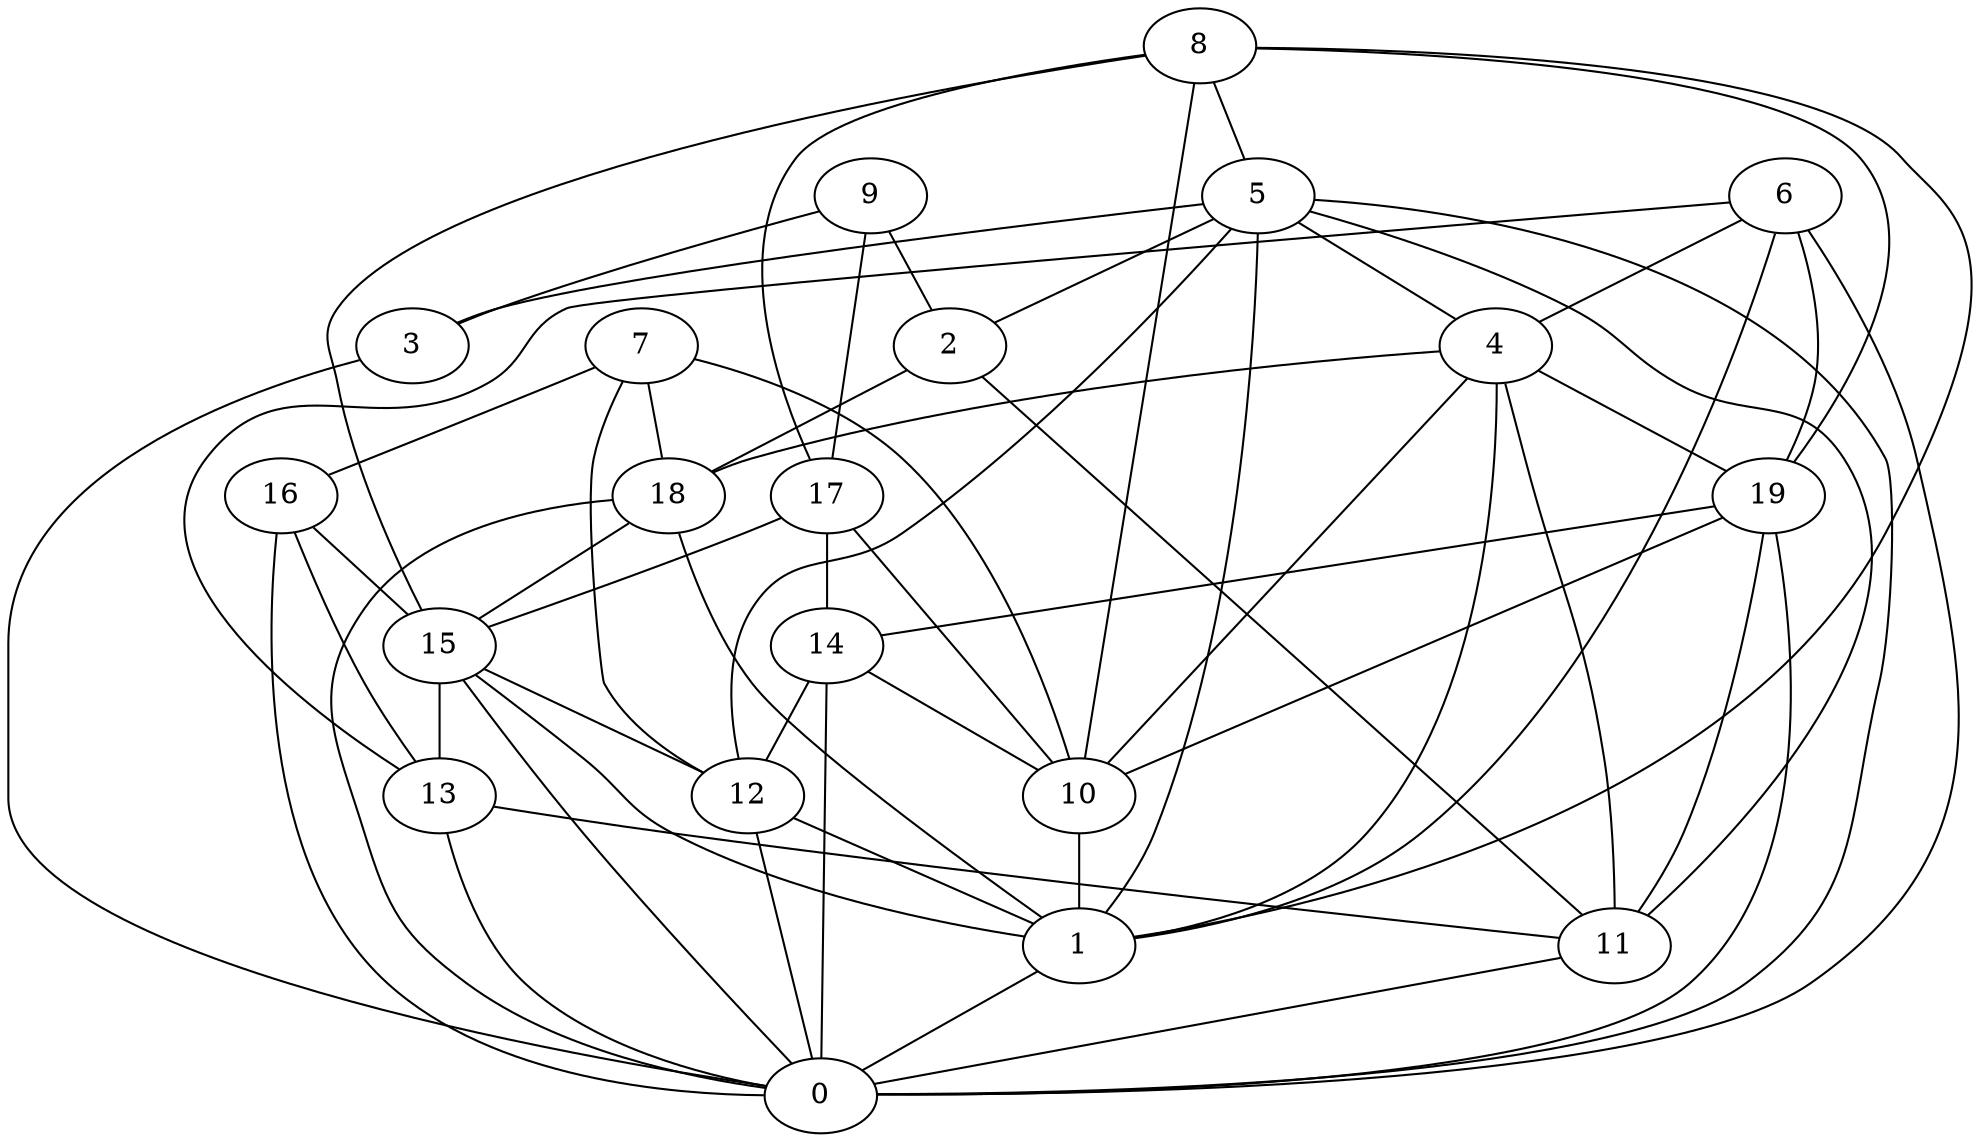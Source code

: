 digraph GG_graph {

subgraph G_graph {
edge [color = black]
"14" -> "12" [dir = none]
"8" -> "19" [dir = none]
"8" -> "5" [dir = none]
"8" -> "1" [dir = none]
"8" -> "15" [dir = none]
"13" -> "0" [dir = none]
"9" -> "3" [dir = none]
"1" -> "0" [dir = none]
"16" -> "0" [dir = none]
"3" -> "0" [dir = none]
"18" -> "1" [dir = none]
"11" -> "0" [dir = none]
"6" -> "4" [dir = none]
"6" -> "1" [dir = none]
"2" -> "18" [dir = none]
"17" -> "14" [dir = none]
"17" -> "10" [dir = none]
"7" -> "10" [dir = none]
"7" -> "18" [dir = none]
"8" -> "17" [dir = none]
"4" -> "10" [dir = none]
"5" -> "2" [dir = none]
"9" -> "2" [dir = none]
"16" -> "15" [dir = none]
"13" -> "11" [dir = none]
"9" -> "17" [dir = none]
"14" -> "10" [dir = none]
"4" -> "11" [dir = none]
"5" -> "4" [dir = none]
"18" -> "15" [dir = none]
"17" -> "15" [dir = none]
"7" -> "12" [dir = none]
"6" -> "13" [dir = none]
"5" -> "0" [dir = none]
"4" -> "1" [dir = none]
"15" -> "1" [dir = none]
"15" -> "0" [dir = none]
"6" -> "19" [dir = none]
"7" -> "16" [dir = none]
"5" -> "3" [dir = none]
"19" -> "14" [dir = none]
"5" -> "1" [dir = none]
"12" -> "1" [dir = none]
"5" -> "12" [dir = none]
"4" -> "19" [dir = none]
"15" -> "13" [dir = none]
"15" -> "12" [dir = none]
"8" -> "10" [dir = none]
"2" -> "11" [dir = none]
"14" -> "0" [dir = none]
"6" -> "0" [dir = none]
"18" -> "0" [dir = none]
"16" -> "13" [dir = none]
"19" -> "10" [dir = none]
"10" -> "1" [dir = none]
"5" -> "11" [dir = none]
"12" -> "0" [dir = none]
"19" -> "0" [dir = none]
"4" -> "18" [dir = none]
"19" -> "11" [dir = none]
}

}
